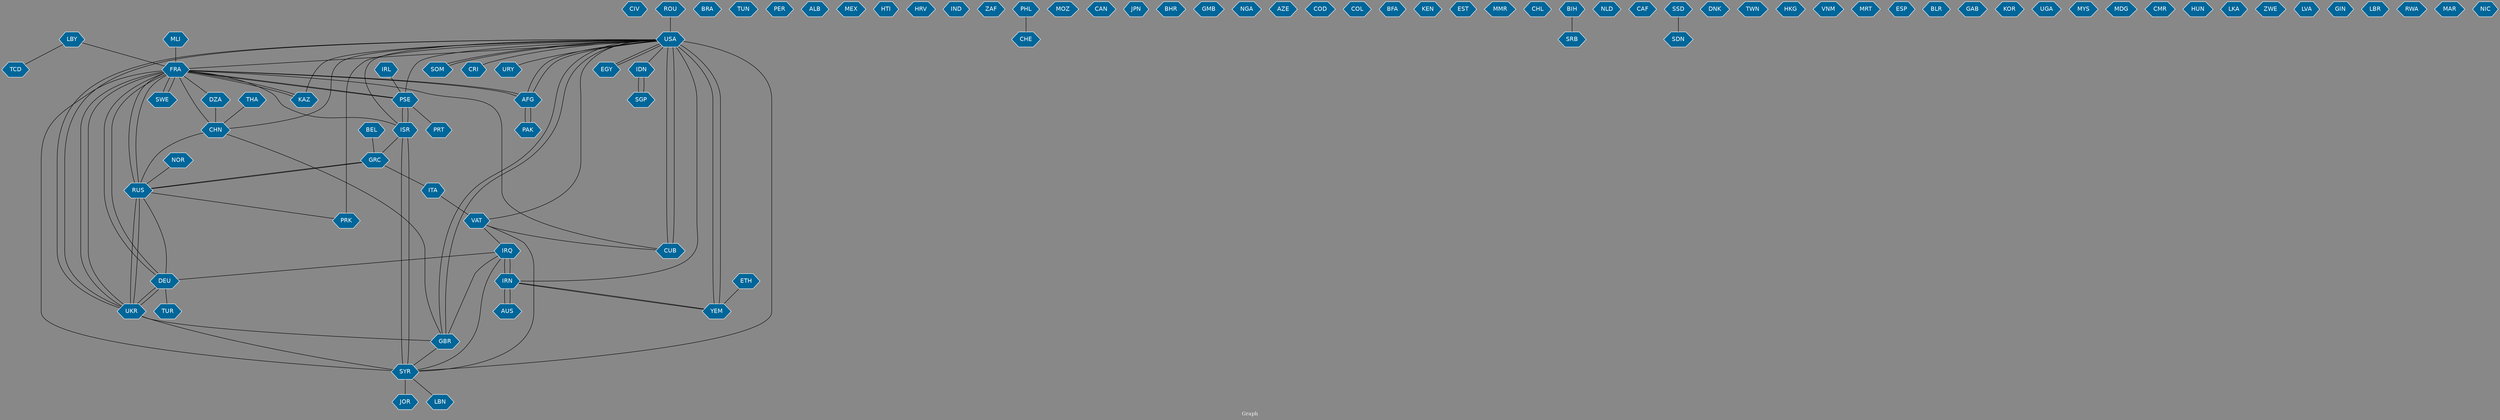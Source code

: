 // Countries together in item graph
graph {
	graph [bgcolor="#888888" fontcolor=white fontsize=12 label="Graph" outputorder=edgesfirst overlap=prism]
	node [color=white fillcolor="#006699" fontcolor=white fontname=Helvetica shape=hexagon style=filled]
	edge [arrowhead=open color=black fontcolor=white fontname=Courier fontsize=12]
		CIV [label=CIV]
		USA [label=USA]
		EGY [label=EGY]
		GRC [label=GRC]
		FRA [label=FRA]
		PSE [label=PSE]
		CUB [label=CUB]
		ISR [label=ISR]
		RUS [label=RUS]
		PAK [label=PAK]
		SYR [label=SYR]
		YEM [label=YEM]
		BRA [label=BRA]
		GBR [label=GBR]
		TUN [label=TUN]
		PER [label=PER]
		VAT [label=VAT]
		ALB [label=ALB]
		MEX [label=MEX]
		IDN [label=IDN]
		SGP [label=SGP]
		HTI [label=HTI]
		HRV [label=HRV]
		LBY [label=LBY]
		BEL [label=BEL]
		TUR [label=TUR]
		CHN [label=CHN]
		IND [label=IND]
		IRQ [label=IRQ]
		AFG [label=AFG]
		ZAF [label=ZAF]
		UKR [label=UKR]
		JOR [label=JOR]
		PHL [label=PHL]
		AUS [label=AUS]
		MOZ [label=MOZ]
		PRK [label=PRK]
		CAN [label=CAN]
		JPN [label=JPN]
		ITA [label=ITA]
		KAZ [label=KAZ]
		BHR [label=BHR]
		GMB [label=GMB]
		DEU [label=DEU]
		IRN [label=IRN]
		NGA [label=NGA]
		AZE [label=AZE]
		COD [label=COD]
		COL [label=COL]
		SOM [label=SOM]
		BFA [label=BFA]
		SWE [label=SWE]
		DZA [label=DZA]
		KEN [label=KEN]
		EST [label=EST]
		PRT [label=PRT]
		LBN [label=LBN]
		MMR [label=MMR]
		CHL [label=CHL]
		BIH [label=BIH]
		SRB [label=SRB]
		THA [label=THA]
		NLD [label=NLD]
		CAF [label=CAF]
		NOR [label=NOR]
		SSD [label=SSD]
		SDN [label=SDN]
		CRI [label=CRI]
		URY [label=URY]
		DNK [label=DNK]
		TWN [label=TWN]
		HKG [label=HKG]
		MLI [label=MLI]
		VNM [label=VNM]
		MRT [label=MRT]
		ESP [label=ESP]
		IRL [label=IRL]
		ROU [label=ROU]
		BLR [label=BLR]
		CHE [label=CHE]
		GAB [label=GAB]
		KOR [label=KOR]
		UGA [label=UGA]
		MYS [label=MYS]
		MDG [label=MDG]
		CMR [label=CMR]
		HUN [label=HUN]
		LKA [label=LKA]
		ZWE [label=ZWE]
		LVA [label=LVA]
		TCD [label=TCD]
		GIN [label=GIN]
		LBR [label=LBR]
		RWA [label=RWA]
		MAR [label=MAR]
		ETH [label=ETH]
		NIC [label=NIC]
			UKR -- FRA [weight=2]
			IRQ -- GBR [weight=2]
			MLI -- FRA [weight=3]
			USA -- VAT [weight=1]
			IRQ -- DEU [weight=1]
			ISR -- FRA [weight=2]
			BIH -- SRB [weight=1]
			USA -- SOM [weight=1]
			AFG -- USA [weight=1]
			SYR -- ISR [weight=2]
			BEL -- GRC [weight=1]
			SYR -- LBN [weight=1]
			RUS -- DEU [weight=2]
			VAT -- SYR [weight=1]
			FRA -- KAZ [weight=2]
			LBY -- TCD [weight=1]
			PSE -- PRT [weight=1]
			USA -- YEM [weight=1]
			IRN -- AUS [weight=2]
			USA -- UKR [weight=1]
			USA -- IRN [weight=1]
			ROU -- USA [weight=1]
			USA -- AFG [weight=1]
			IRQ -- IRN [weight=3]
			CHN -- USA [weight=1]
			KAZ -- FRA [weight=1]
			CHN -- GBR [weight=1]
			NOR -- RUS [weight=1]
			YEM -- IRN [weight=1]
			CHN -- RUS [weight=2]
			EGY -- USA [weight=1]
			UKR -- USA [weight=1]
			RUS -- PRK [weight=1]
			PAK -- AFG [weight=1]
			PSE -- ISR [weight=8]
			ISR -- USA [weight=1]
			SWE -- FRA [weight=2]
			IDN -- SGP [weight=3]
			IRN -- YEM [weight=1]
			FRA -- DEU [weight=1]
			PHL -- CHE [weight=1]
			GBR -- SYR [weight=1]
			IRQ -- SYR [weight=1]
			GRC -- RUS [weight=1]
			DEU -- FRA [weight=1]
			PSE -- FRA [weight=2]
			ISR -- PSE [weight=11]
			AFG -- FRA [weight=3]
			IRN -- IRQ [weight=4]
			AUS -- IRN [weight=1]
			IRL -- PSE [weight=2]
			DEU -- UKR [weight=1]
			LBY -- FRA [weight=1]
			VAT -- IRQ [weight=1]
			SYR -- JOR [weight=3]
			FRA -- DZA [weight=1]
			UKR -- GBR [weight=1]
			THA -- CHN [weight=1]
			DZA -- CHN [weight=1]
			SOM -- USA [weight=2]
			SYR -- FRA [weight=2]
			RUS -- UKR [weight=3]
			USA -- FRA [weight=1]
			FRA -- SWE [weight=1]
			FRA -- RUS [weight=4]
			FRA -- PSE [weight=4]
			USA -- PSE [weight=1]
			VAT -- CUB [weight=1]
			FRA -- CUB [weight=2]
			FRA -- AFG [weight=2]
			UKR -- SYR [weight=1]
			GBR -- USA [weight=1]
			USA -- PRK [weight=3]
			GRC -- ITA [weight=2]
			SYR -- USA [weight=1]
			UKR -- DEU [weight=1]
			UKR -- RUS [weight=4]
			USA -- EGY [weight=1]
			ISR -- SYR [weight=2]
			RUS -- FRA [weight=6]
			SGP -- IDN [weight=2]
			DEU -- TUR [weight=1]
			ETH -- YEM [weight=1]
			YEM -- USA [weight=3]
			ITA -- VAT [weight=1]
			USA -- CUB [weight=14]
			USA -- KAZ [weight=1]
			CUB -- USA [weight=13]
			FRA -- CHN [weight=1]
			USA -- URY [weight=1]
			ISR -- GRC [weight=2]
			SSD -- SDN [weight=1]
			USA -- GBR [weight=1]
			FRA -- UKR [weight=1]
			AFG -- PAK [weight=2]
			USA -- CRI [weight=1]
			RUS -- GRC [weight=1]
			USA -- IDN [weight=1]
}